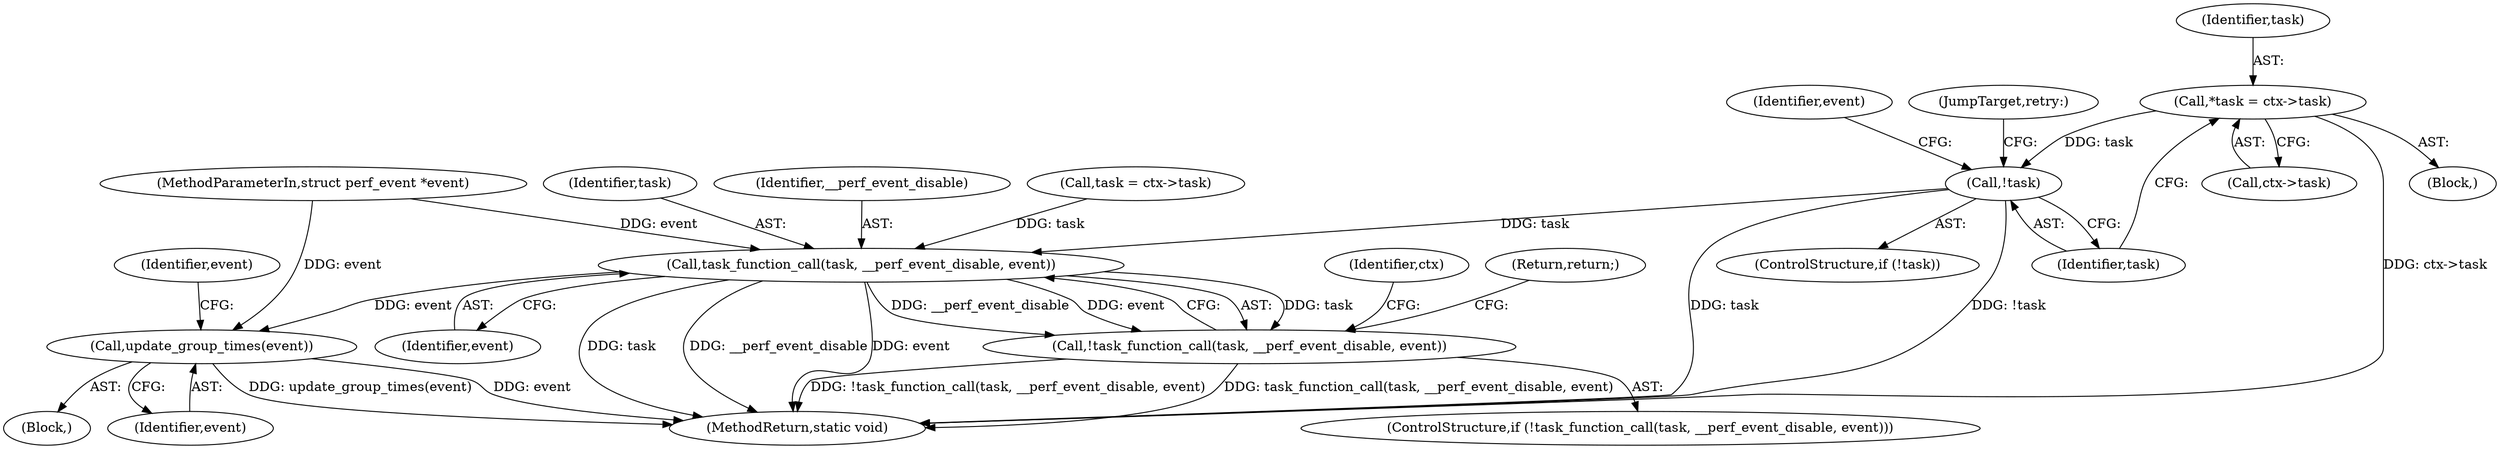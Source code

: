 digraph "0_linux_f63a8daa5812afef4f06c962351687e1ff9ccb2b_0@pointer" {
"1000114" [label="(Call,*task = ctx->task)"];
"1000120" [label="(Call,!task)"];
"1000133" [label="(Call,task_function_call(task, __perf_event_disable, event))"];
"1000132" [label="(Call,!task_function_call(task, __perf_event_disable, event))"];
"1000168" [label="(Call,update_group_times(event))"];
"1000116" [label="(Call,ctx->task)"];
"1000105" [label="(MethodParameterIn,struct perf_event *event)"];
"1000114" [label="(Call,*task = ctx->task)"];
"1000131" [label="(ControlStructure,if (!task_function_call(task, __perf_event_disable, event)))"];
"1000141" [label="(Identifier,ctx)"];
"1000180" [label="(MethodReturn,static void)"];
"1000169" [label="(Identifier,event)"];
"1000106" [label="(Block,)"];
"1000134" [label="(Identifier,task)"];
"1000119" [label="(ControlStructure,if (!task))"];
"1000125" [label="(Identifier,event)"];
"1000130" [label="(JumpTarget,retry:)"];
"1000133" [label="(Call,task_function_call(task, __perf_event_disable, event))"];
"1000172" [label="(Identifier,event)"];
"1000135" [label="(Identifier,__perf_event_disable)"];
"1000167" [label="(Block,)"];
"1000168" [label="(Call,update_group_times(event))"];
"1000115" [label="(Identifier,task)"];
"1000121" [label="(Identifier,task)"];
"1000132" [label="(Call,!task_function_call(task, __perf_event_disable, event))"];
"1000137" [label="(Return,return;)"];
"1000136" [label="(Identifier,event)"];
"1000155" [label="(Call,task = ctx->task)"];
"1000120" [label="(Call,!task)"];
"1000114" -> "1000106"  [label="AST: "];
"1000114" -> "1000116"  [label="CFG: "];
"1000115" -> "1000114"  [label="AST: "];
"1000116" -> "1000114"  [label="AST: "];
"1000121" -> "1000114"  [label="CFG: "];
"1000114" -> "1000180"  [label="DDG: ctx->task"];
"1000114" -> "1000120"  [label="DDG: task"];
"1000120" -> "1000119"  [label="AST: "];
"1000120" -> "1000121"  [label="CFG: "];
"1000121" -> "1000120"  [label="AST: "];
"1000125" -> "1000120"  [label="CFG: "];
"1000130" -> "1000120"  [label="CFG: "];
"1000120" -> "1000180"  [label="DDG: task"];
"1000120" -> "1000180"  [label="DDG: !task"];
"1000120" -> "1000133"  [label="DDG: task"];
"1000133" -> "1000132"  [label="AST: "];
"1000133" -> "1000136"  [label="CFG: "];
"1000134" -> "1000133"  [label="AST: "];
"1000135" -> "1000133"  [label="AST: "];
"1000136" -> "1000133"  [label="AST: "];
"1000132" -> "1000133"  [label="CFG: "];
"1000133" -> "1000180"  [label="DDG: task"];
"1000133" -> "1000180"  [label="DDG: __perf_event_disable"];
"1000133" -> "1000180"  [label="DDG: event"];
"1000133" -> "1000132"  [label="DDG: task"];
"1000133" -> "1000132"  [label="DDG: __perf_event_disable"];
"1000133" -> "1000132"  [label="DDG: event"];
"1000155" -> "1000133"  [label="DDG: task"];
"1000105" -> "1000133"  [label="DDG: event"];
"1000133" -> "1000168"  [label="DDG: event"];
"1000132" -> "1000131"  [label="AST: "];
"1000137" -> "1000132"  [label="CFG: "];
"1000141" -> "1000132"  [label="CFG: "];
"1000132" -> "1000180"  [label="DDG: task_function_call(task, __perf_event_disable, event)"];
"1000132" -> "1000180"  [label="DDG: !task_function_call(task, __perf_event_disable, event)"];
"1000168" -> "1000167"  [label="AST: "];
"1000168" -> "1000169"  [label="CFG: "];
"1000169" -> "1000168"  [label="AST: "];
"1000172" -> "1000168"  [label="CFG: "];
"1000168" -> "1000180"  [label="DDG: update_group_times(event)"];
"1000168" -> "1000180"  [label="DDG: event"];
"1000105" -> "1000168"  [label="DDG: event"];
}
